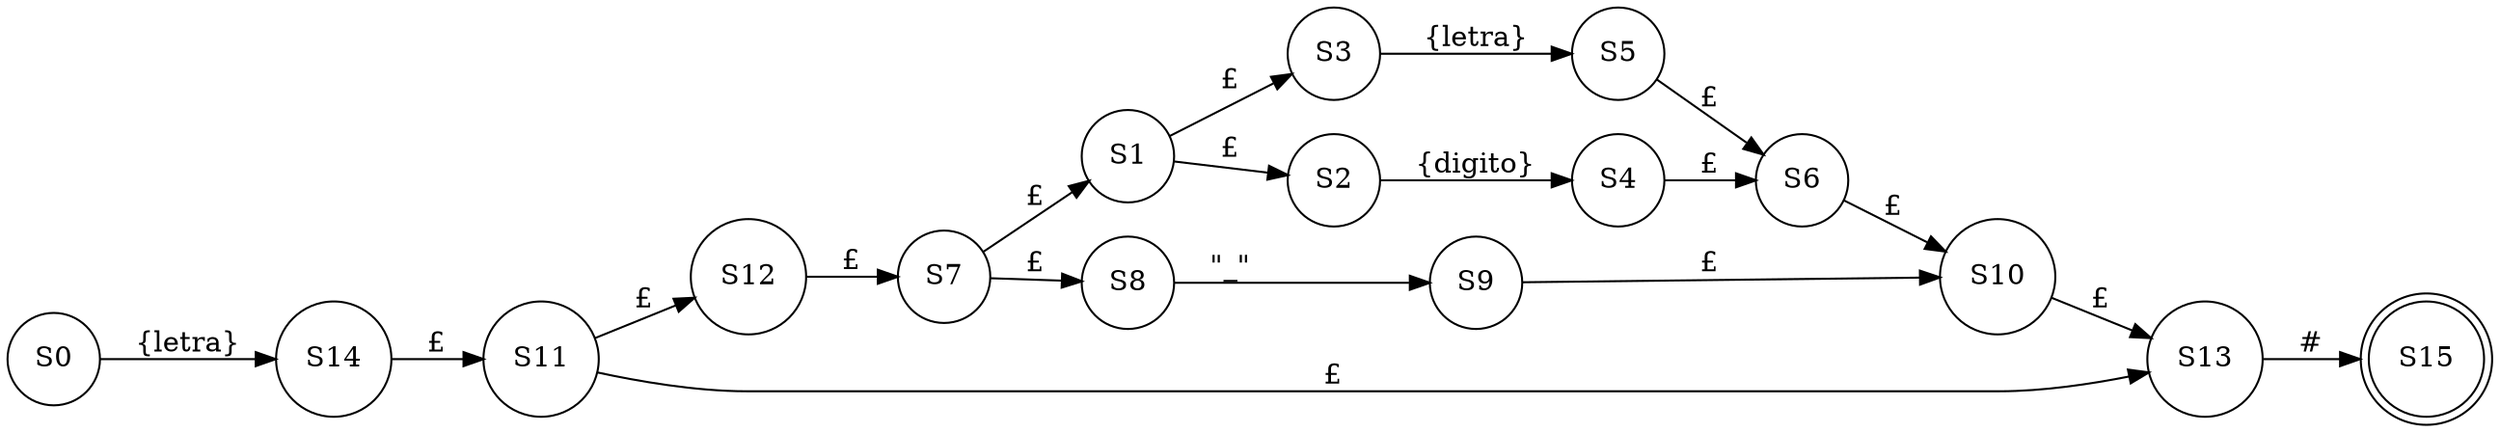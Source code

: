 digraph afn {
rankdir=LR
S0[shape="circle"]
S14[shape="circle"]
S11[shape="circle"]
S12[shape="circle"]
S7[shape="circle"]
S1[shape="circle"]
S3[shape="circle"]
S5[shape="circle"]
S6[shape="circle"]
S10[shape="circle"]
S13[shape="circle"]
S15[shape="doublecircle"];
S2[shape="circle"]
S4[shape="circle"]
S8[shape="circle"]
S9[shape="circle"]

S0->S14 [label="{letra}"]
S14->S11 [label="£"]
S11->S12 [label="£"]
S11->S13 [label="£"]
S12->S7 [label="£"]
S7->S1 [label="£"]
S7->S8 [label="£"]
S1->S3 [label="£"]
S1->S2 [label="£"]
S3->S5 [label="{letra}"]
S5->S6 [label="£"]
S6->S10 [label="£"]
S10->S13 [label="£"]
S13->S15 [label="#"]
S2->S4 [label="{digito}"]
S4->S6 [label="£"]
S8->S9 [label="\"_\""]
S9->S10 [label="£"]

}